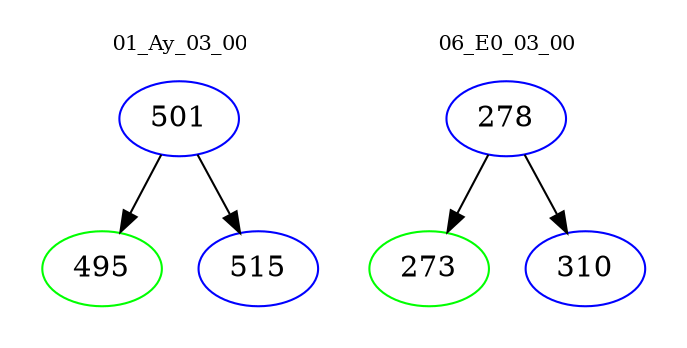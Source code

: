 digraph{
subgraph cluster_0 {
color = white
label = "01_Ay_03_00";
fontsize=10;
T0_501 [label="501", color="blue"]
T0_501 -> T0_495 [color="black"]
T0_495 [label="495", color="green"]
T0_501 -> T0_515 [color="black"]
T0_515 [label="515", color="blue"]
}
subgraph cluster_1 {
color = white
label = "06_E0_03_00";
fontsize=10;
T1_278 [label="278", color="blue"]
T1_278 -> T1_273 [color="black"]
T1_273 [label="273", color="green"]
T1_278 -> T1_310 [color="black"]
T1_310 [label="310", color="blue"]
}
}
